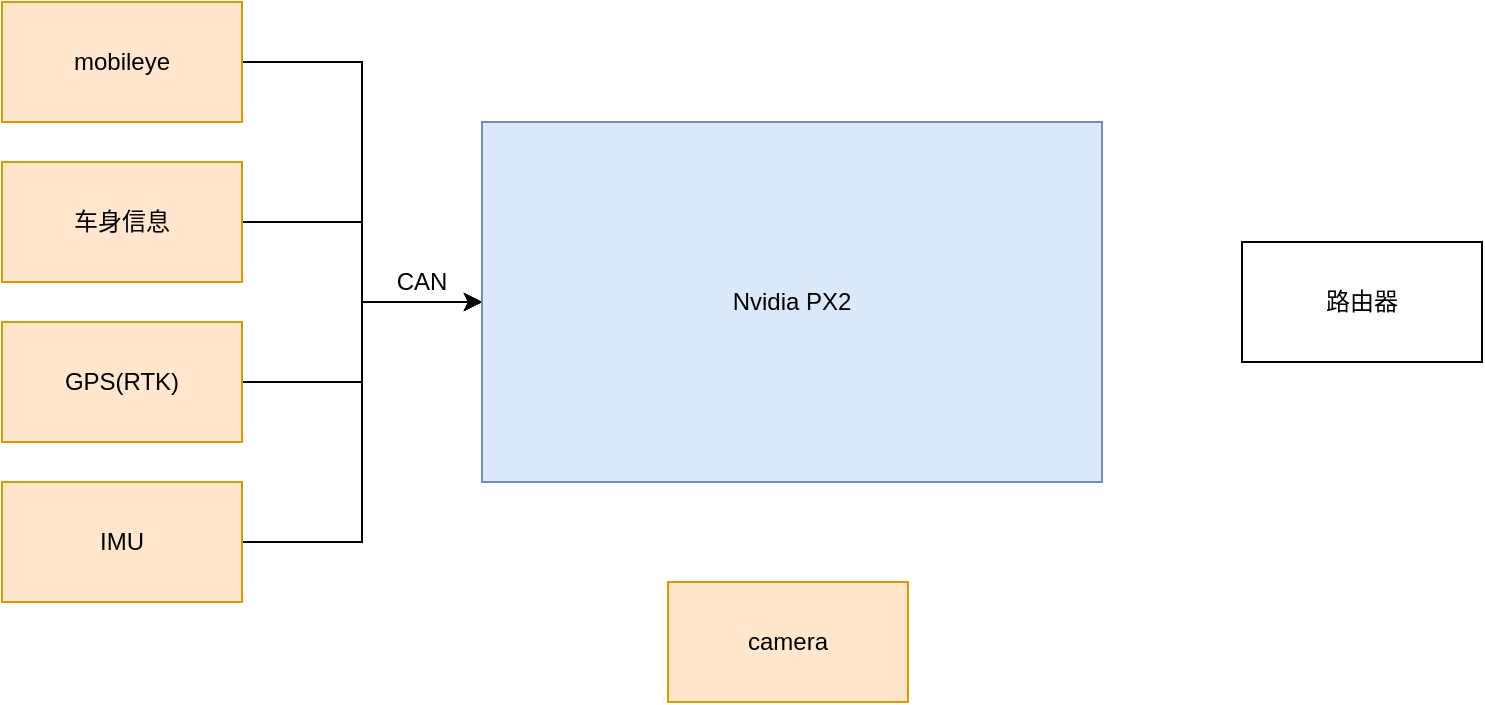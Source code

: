 <mxfile version="11.1.4" type="github"><diagram id="Q-lFuIekcKxqlDID-Gen" name="Page-1"><mxGraphModel dx="868" dy="459" grid="1" gridSize="10" guides="1" tooltips="1" connect="1" arrows="1" fold="1" page="1" pageScale="1" pageWidth="827" pageHeight="1169" math="0" shadow="0"><root><mxCell id="0"/><mxCell id="1" parent="0"/><mxCell id="dqt0qtJUu_DxP2acLyKf-1" style="edgeStyle=orthogonalEdgeStyle;rounded=0;orthogonalLoop=1;jettySize=auto;html=1;exitX=1;exitY=0.5;exitDx=0;exitDy=0;entryX=0;entryY=0.5;entryDx=0;entryDy=0;" edge="1" parent="1" source="M18BmcOUAVQlAxrbk4jT-3" target="M18BmcOUAVQlAxrbk4jT-26"><mxGeometry relative="1" as="geometry"/></mxCell><mxCell id="M18BmcOUAVQlAxrbk4jT-3" value="mobileye" style="rounded=0;whiteSpace=wrap;html=1;fillColor=#ffe6cc;strokeColor=#d79b00;" parent="1" vertex="1"><mxGeometry x="20" y="20" width="120" height="60" as="geometry"/></mxCell><mxCell id="dqt0qtJUu_DxP2acLyKf-2" style="edgeStyle=orthogonalEdgeStyle;rounded=0;orthogonalLoop=1;jettySize=auto;html=1;exitX=1;exitY=0.5;exitDx=0;exitDy=0;entryX=0;entryY=0.5;entryDx=0;entryDy=0;" edge="1" parent="1" source="M18BmcOUAVQlAxrbk4jT-4" target="M18BmcOUAVQlAxrbk4jT-26"><mxGeometry relative="1" as="geometry"/></mxCell><mxCell id="M18BmcOUAVQlAxrbk4jT-4" value="车身信息" style="rounded=0;whiteSpace=wrap;html=1;fillColor=#ffe6cc;strokeColor=#d79b00;" parent="1" vertex="1"><mxGeometry x="20" y="100" width="120" height="60" as="geometry"/></mxCell><mxCell id="dqt0qtJUu_DxP2acLyKf-3" style="edgeStyle=orthogonalEdgeStyle;rounded=0;orthogonalLoop=1;jettySize=auto;html=1;exitX=1;exitY=0.5;exitDx=0;exitDy=0;entryX=0;entryY=0.5;entryDx=0;entryDy=0;" edge="1" parent="1" source="M18BmcOUAVQlAxrbk4jT-5" target="M18BmcOUAVQlAxrbk4jT-26"><mxGeometry relative="1" as="geometry"/></mxCell><mxCell id="M18BmcOUAVQlAxrbk4jT-5" value="GPS(RTK)" style="rounded=0;whiteSpace=wrap;html=1;fillColor=#ffe6cc;strokeColor=#d79b00;" parent="1" vertex="1"><mxGeometry x="20" y="180" width="120" height="60" as="geometry"/></mxCell><mxCell id="dqt0qtJUu_DxP2acLyKf-5" style="edgeStyle=orthogonalEdgeStyle;rounded=0;orthogonalLoop=1;jettySize=auto;html=1;exitX=1;exitY=0.5;exitDx=0;exitDy=0;" edge="1" parent="1" source="M18BmcOUAVQlAxrbk4jT-9" target="M18BmcOUAVQlAxrbk4jT-26"><mxGeometry relative="1" as="geometry"/></mxCell><mxCell id="M18BmcOUAVQlAxrbk4jT-9" value="IMU" style="rounded=0;whiteSpace=wrap;html=1;fillColor=#ffe6cc;strokeColor=#d79b00;" parent="1" vertex="1"><mxGeometry x="20" y="260" width="120" height="60" as="geometry"/></mxCell><mxCell id="M18BmcOUAVQlAxrbk4jT-15" value="CAN" style="text;html=1;strokeColor=none;fillColor=none;align=center;verticalAlign=middle;whiteSpace=wrap;rounded=0;" parent="1" vertex="1"><mxGeometry x="210" y="150" width="40" height="20" as="geometry"/></mxCell><mxCell id="M18BmcOUAVQlAxrbk4jT-19" value="路由器" style="rounded=0;whiteSpace=wrap;html=1;" parent="1" vertex="1"><mxGeometry x="640" y="140" width="120" height="60" as="geometry"/></mxCell><mxCell id="M18BmcOUAVQlAxrbk4jT-26" value="Nvidia PX2" style="rounded=0;whiteSpace=wrap;html=1;fillColor=#dae8fc;strokeColor=#6c8ebf;" parent="1" vertex="1"><mxGeometry x="260" y="80" width="310" height="180" as="geometry"/></mxCell><mxCell id="dqt0qtJUu_DxP2acLyKf-7" style="edgeStyle=orthogonalEdgeStyle;shape=link;rounded=0;orthogonalLoop=1;jettySize=auto;html=1;exitX=0.5;exitY=0;exitDx=0;exitDy=0;" edge="1" parent="1" source="M18BmcOUAVQlAxrbk4jT-26" target="M18BmcOUAVQlAxrbk4jT-26"><mxGeometry relative="1" as="geometry"><Array as="points"><mxPoint x="415" y="190"/><mxPoint x="415" y="190"/></Array></mxGeometry></mxCell><mxCell id="dqt0qtJUu_DxP2acLyKf-8" value="camera" style="rounded=0;whiteSpace=wrap;html=1;fillColor=#ffe6cc;strokeColor=#d79b00;" vertex="1" parent="1"><mxGeometry x="353" y="310" width="120" height="60" as="geometry"/></mxCell></root></mxGraphModel></diagram></mxfile>